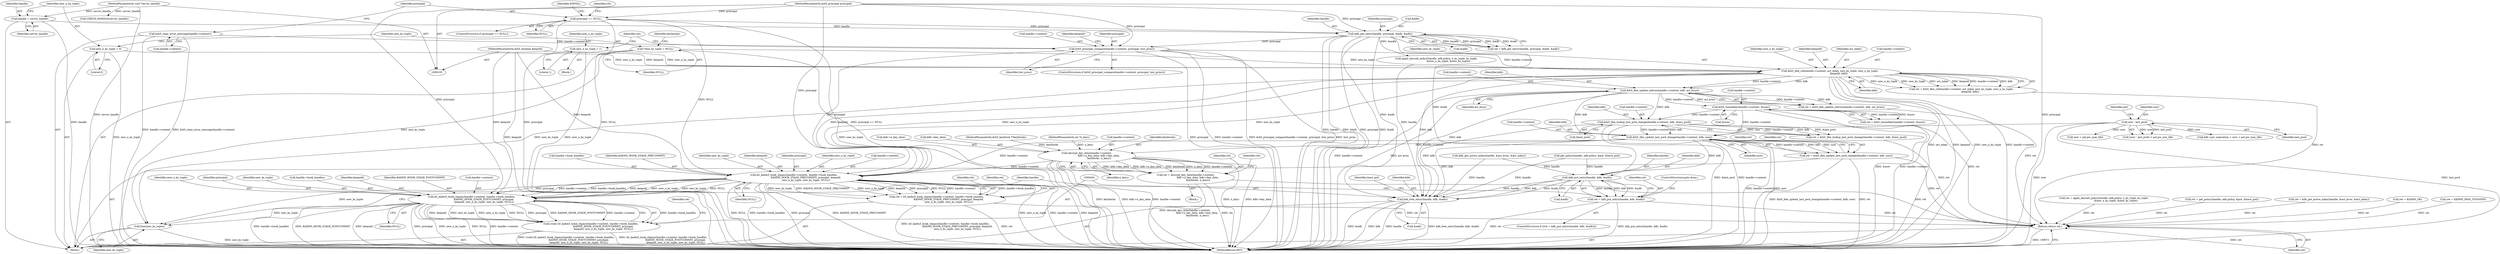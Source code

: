 digraph "0_krb5_af0ed4df4dfae762ab5fb605f5a0c8f59cb4f6ca@API" {
"1000335" [label="(Call,krb5_dbe_update_last_pwd_change(handle->context, kdb, now))"];
"1000277" [label="(Call,krb5_dbe_lookup_last_pwd_change(handle->context, kdb, &last_pwd))"];
"1000242" [label="(Call,krb5_timeofday(handle->context, &now))"];
"1000226" [label="(Call,krb5_dbe_update_mkvno(handle->context, kdb, act_kvno))"];
"1000212" [label="(Call,krb5_dbe_crk(handle->context, act_mkey, new_ks_tuple, new_n_ks_tuple,\n                       keepold, kdb))"];
"1000185" [label="(Call,krb5_principal_compare(handle->context, principal, hist_princ))"];
"1000146" [label="(Call,krb5_clear_error_message(handle->context))"];
"1000159" [label="(Call,kdb_get_entry(handle, principal, &kdb, &adb))"];
"1000125" [label="(Call,handle = server_handle)"];
"1000106" [label="(MethodParameterIn,void *server_handle)"];
"1000151" [label="(Call,principal == NULL)"];
"1000107" [label="(MethodParameterIn,krb5_principal principal)"];
"1000135" [label="(Call,*new_ks_tuple = NULL)"];
"1000131" [label="(Call,new_n_ks_tuple = 0)"];
"1000196" [label="(Call,new_n_ks_tuple = 1)"];
"1000108" [label="(MethodParameterIn,krb5_boolean keepold)"];
"1000290" [label="(Call,now - last_pwd)"];
"1000333" [label="(Call,ret = krb5_dbe_update_last_pwd_change(handle->context, kdb, now))"];
"1000437" [label="(Return,return ret;)"];
"1000354" [label="(Call,decrypt_key_data(handle->context,\n                               kdb->n_key_data, kdb->key_data,\n                                keyblocks, n_keys))"];
"1000352" [label="(Call,ret = decrypt_key_data(handle->context,\n                               kdb->n_key_data, kdb->key_data,\n                                keyblocks, n_keys))"];
"1000378" [label="(Call,k5_kadm5_hook_chpass(handle->context, handle->hook_handles,\n                               KADM5_HOOK_STAGE_PRECOMMIT, principal, keepold,\n                               new_n_ks_tuple, new_ks_tuple, NULL))"];
"1000376" [label="(Call,ret = k5_kadm5_hook_chpass(handle->context, handle->hook_handles,\n                               KADM5_HOOK_STAGE_PRECOMMIT, principal, keepold,\n                               new_n_ks_tuple, new_ks_tuple, NULL))"];
"1000405" [label="(Call,k5_kadm5_hook_chpass(handle->context, handle->hook_handles,\n                                KADM5_HOOK_STAGE_POSTCOMMIT, principal,\n                                keepold, new_n_ks_tuple, new_ks_tuple, NULL))"];
"1000403" [label="(Call,(void) k5_kadm5_hook_chpass(handle->context, handle->hook_handles,\n                                KADM5_HOOK_STAGE_POSTCOMMIT, principal,\n                                keepold, new_n_ks_tuple, new_ks_tuple, NULL))"];
"1000422" [label="(Call,free(new_ks_tuple))"];
"1000397" [label="(Call,kdb_put_entry(handle, kdb, &adb))"];
"1000395" [label="(Call,ret = kdb_put_entry(handle, kdb, &adb))"];
"1000424" [label="(Call,kdb_free_entry(handle, kdb, &adb))"];
"1000414" [label="(Identifier,keepold)"];
"1000339" [label="(Identifier,kdb)"];
"1000106" [label="(MethodParameterIn,void *server_handle)"];
"1000412" [label="(Identifier,KADM5_HOOK_STAGE_POSTCOMMIT)"];
"1000126" [label="(Identifier,handle)"];
"1000387" [label="(Identifier,keepold)"];
"1000246" [label="(Call,&now)"];
"1000277" [label="(Call,krb5_dbe_lookup_last_pwd_change(handle->context, kdb, &last_pwd))"];
"1000146" [label="(Call,krb5_clear_error_message(handle->context))"];
"1000290" [label="(Call,now - last_pwd)"];
"1000108" [label="(MethodParameterIn,krb5_boolean keepold)"];
"1000361" [label="(Call,kdb->key_data)"];
"1000144" [label="(Call,CHECK_HANDLE(server_handle))"];
"1000406" [label="(Call,handle->context)"];
"1000386" [label="(Identifier,principal)"];
"1000216" [label="(Identifier,act_mkey)"];
"1000353" [label="(Identifier,ret)"];
"1000415" [label="(Identifier,new_n_ks_tuple)"];
"1000151" [label="(Call,principal == NULL)"];
"1000111" [label="(MethodParameterIn,krb5_keyblock **keyblocks)"];
"1000213" [label="(Call,handle->context)"];
"1000413" [label="(Identifier,principal)"];
"1000282" [label="(Call,&last_pwd)"];
"1000168" [label="(Call,ret = apply_keysalt_policy(handle, adb.policy, n_ks_tuple, ks_tuple,\n                               &new_n_ks_tuple, &new_ks_tuple))"];
"1000107" [label="(MethodParameterIn,krb5_principal principal)"];
"1000224" [label="(Call,ret = krb5_dbe_update_mkvno(handle->context, kdb, act_kvno))"];
"1000161" [label="(Identifier,principal)"];
"1000186" [label="(Call,handle->context)"];
"1000217" [label="(Identifier,new_ks_tuple)"];
"1000352" [label="(Call,ret = decrypt_key_data(handle->context,\n                               kdb->n_key_data, kdb->key_data,\n                                keyblocks, n_keys))"];
"1000139" [label="(Identifier,keyblocks)"];
"1000258" [label="(Call,ret = get_policy(handle, adb.policy, &pol, &have_pol))"];
"1000367" [label="(Identifier,ret)"];
"1000220" [label="(Identifier,kdb)"];
"1000127" [label="(Identifier,server_handle)"];
"1000196" [label="(Call,new_n_ks_tuple = 1)"];
"1000336" [label="(Call,handle->context)"];
"1000243" [label="(Call,handle->context)"];
"1000430" [label="(Identifier,have_pol)"];
"1000158" [label="(Identifier,ret)"];
"1000392" [label="(Identifier,ret)"];
"1000424" [label="(Call,kdb_free_entry(handle, kdb, &adb))"];
"1000397" [label="(Call,kdb_put_entry(handle, kdb, &adb))"];
"1000199" [label="(Call,ret = kdb_get_active_mkey(handle, &act_kvno, &act_mkey))"];
"1000418" [label="(Call,ret = KADM5_OK)"];
"1000212" [label="(Call,krb5_dbe_crk(handle->context, act_mkey, new_ks_tuple, new_n_ks_tuple,\n                       keepold, kdb))"];
"1000416" [label="(Identifier,new_ks_tuple)"];
"1000400" [label="(Call,&adb)"];
"1000190" [label="(Identifier,hist_princ)"];
"1000200" [label="(Identifier,ret)"];
"1000388" [label="(Identifier,new_n_ks_tuple)"];
"1000281" [label="(Identifier,kdb)"];
"1000427" [label="(Call,&adb)"];
"1000197" [label="(Identifier,new_n_ks_tuple)"];
"1000379" [label="(Call,handle->context)"];
"1000240" [label="(Call,ret = krb5_timeofday(handle->context, &now))"];
"1000278" [label="(Call,handle->context)"];
"1000162" [label="(Call,&kdb)"];
"1000231" [label="(Identifier,act_kvno)"];
"1000137" [label="(Identifier,NULL)"];
"1000125" [label="(Call,handle = server_handle)"];
"1000230" [label="(Identifier,kdb)"];
"1000390" [label="(Identifier,NULL)"];
"1000396" [label="(Identifier,ret)"];
"1000351" [label="(Block,)"];
"1000303" [label="(Call,ret = KADM5_PASS_TOOSOON)"];
"1000402" [label="(ControlStructure,goto done;)"];
"1000275" [label="(Call,ret = krb5_dbe_lookup_last_pwd_change(handle->context, kdb, &last_pwd))"];
"1000292" [label="(Identifier,last_pwd)"];
"1000315" [label="(Call,now + pol.pw_max_life)"];
"1000218" [label="(Identifier,new_n_ks_tuple)"];
"1000210" [label="(Call,ret = krb5_dbe_crk(handle->context, act_mkey, new_ks_tuple, new_n_ks_tuple,\n                       keepold, kdb))"];
"1000394" [label="(ControlStructure,if ((ret = kdb_put_entry(handle, kdb, &adb))))"];
"1000185" [label="(Call,krb5_principal_compare(handle->context, principal, hist_princ))"];
"1000377" [label="(Identifier,ret)"];
"1000419" [label="(Identifier,ret)"];
"1000289" [label="(Call,(now - last_pwd) < pol.pw_min_life)"];
"1000425" [label="(Identifier,handle)"];
"1000426" [label="(Identifier,kdb)"];
"1000193" [label="(Identifier,keepold)"];
"1000147" [label="(Call,handle->context)"];
"1000219" [label="(Identifier,keepold)"];
"1000155" [label="(Identifier,EINVAL)"];
"1000191" [label="(Block,)"];
"1000378" [label="(Call,k5_kadm5_hook_chpass(handle->context, handle->hook_handles,\n                               KADM5_HOOK_STAGE_PRECOMMIT, principal, keepold,\n                               new_n_ks_tuple, new_ks_tuple, NULL))"];
"1000135" [label="(Call,*new_ks_tuple = NULL)"];
"1000405" [label="(Call,k5_kadm5_hook_chpass(handle->context, handle->hook_handles,\n                                KADM5_HOOK_STAGE_POSTCOMMIT, principal,\n                                keepold, new_n_ks_tuple, new_ks_tuple, NULL))"];
"1000201" [label="(Call,kdb_get_active_mkey(handle, &act_kvno, &act_mkey))"];
"1000133" [label="(Literal,0)"];
"1000403" [label="(Call,(void) k5_kadm5_hook_chpass(handle->context, handle->hook_handles,\n                                KADM5_HOOK_STAGE_POSTCOMMIT, principal,\n                                keepold, new_n_ks_tuple, new_ks_tuple, NULL))"];
"1000159" [label="(Call,kdb_get_entry(handle, principal, &kdb, &adb))"];
"1000170" [label="(Call,apply_keysalt_policy(handle, adb.policy, n_ks_tuple, ks_tuple,\n                               &new_n_ks_tuple, &new_ks_tuple))"];
"1000157" [label="(Call,ret = kdb_get_entry(handle, principal, &kdb, &adb))"];
"1000376" [label="(Call,ret = k5_kadm5_hook_chpass(handle->context, handle->hook_handles,\n                               KADM5_HOOK_STAGE_PRECOMMIT, principal, keepold,\n                               new_n_ks_tuple, new_ks_tuple, NULL))"];
"1000294" [label="(Identifier,pol)"];
"1000439" [label="(MethodReturn,RET)"];
"1000132" [label="(Identifier,new_n_ks_tuple)"];
"1000131" [label="(Call,new_n_ks_tuple = 0)"];
"1000112" [label="(MethodParameterIn,int *n_keys)"];
"1000198" [label="(Literal,1)"];
"1000113" [label="(Block,)"];
"1000311" [label="(Call,kdb->pw_expiration = now + pol.pw_max_life)"];
"1000334" [label="(Identifier,ret)"];
"1000382" [label="(Call,handle->hook_handles)"];
"1000227" [label="(Call,handle->context)"];
"1000291" [label="(Identifier,now)"];
"1000355" [label="(Call,handle->context)"];
"1000333" [label="(Call,ret = krb5_dbe_update_last_pwd_change(handle->context, kdb, now))"];
"1000422" [label="(Call,free(new_ks_tuple))"];
"1000398" [label="(Identifier,handle)"];
"1000364" [label="(Identifier,keyblocks)"];
"1000354" [label="(Call,decrypt_key_data(handle->context,\n                               kdb->n_key_data, kdb->key_data,\n                                keyblocks, n_keys))"];
"1000150" [label="(ControlStructure,if (principal == NULL))"];
"1000417" [label="(Identifier,NULL)"];
"1000437" [label="(Return,return ret;)"];
"1000226" [label="(Call,krb5_dbe_update_mkvno(handle->context, kdb, act_kvno))"];
"1000340" [label="(Identifier,now)"];
"1000438" [label="(Identifier,ret)"];
"1000242" [label="(Call,krb5_timeofday(handle->context, &now))"];
"1000399" [label="(Identifier,kdb)"];
"1000189" [label="(Identifier,principal)"];
"1000152" [label="(Identifier,principal)"];
"1000153" [label="(Identifier,NULL)"];
"1000385" [label="(Identifier,KADM5_HOOK_STAGE_PRECOMMIT)"];
"1000335" [label="(Call,krb5_dbe_update_last_pwd_change(handle->context, kdb, now))"];
"1000409" [label="(Call,handle->hook_handles)"];
"1000136" [label="(Identifier,new_ks_tuple)"];
"1000358" [label="(Call,kdb->n_key_data)"];
"1000164" [label="(Call,&adb)"];
"1000260" [label="(Call,get_policy(handle, adb.policy, &pol, &have_pol))"];
"1000423" [label="(Identifier,new_ks_tuple)"];
"1000389" [label="(Identifier,new_ks_tuple)"];
"1000365" [label="(Identifier,n_keys)"];
"1000160" [label="(Identifier,handle)"];
"1000342" [label="(Identifier,ret)"];
"1000395" [label="(Call,ret = kdb_put_entry(handle, kdb, &adb))"];
"1000184" [label="(ControlStructure,if (krb5_principal_compare(handle->context, principal, hist_princ)))"];
"1000335" -> "1000333"  [label="AST: "];
"1000335" -> "1000340"  [label="CFG: "];
"1000336" -> "1000335"  [label="AST: "];
"1000339" -> "1000335"  [label="AST: "];
"1000340" -> "1000335"  [label="AST: "];
"1000333" -> "1000335"  [label="CFG: "];
"1000335" -> "1000439"  [label="DDG: handle->context"];
"1000335" -> "1000439"  [label="DDG: now"];
"1000335" -> "1000333"  [label="DDG: handle->context"];
"1000335" -> "1000333"  [label="DDG: kdb"];
"1000335" -> "1000333"  [label="DDG: now"];
"1000277" -> "1000335"  [label="DDG: handle->context"];
"1000277" -> "1000335"  [label="DDG: kdb"];
"1000242" -> "1000335"  [label="DDG: handle->context"];
"1000226" -> "1000335"  [label="DDG: kdb"];
"1000290" -> "1000335"  [label="DDG: now"];
"1000335" -> "1000354"  [label="DDG: handle->context"];
"1000335" -> "1000378"  [label="DDG: handle->context"];
"1000335" -> "1000397"  [label="DDG: kdb"];
"1000335" -> "1000424"  [label="DDG: kdb"];
"1000277" -> "1000275"  [label="AST: "];
"1000277" -> "1000282"  [label="CFG: "];
"1000278" -> "1000277"  [label="AST: "];
"1000281" -> "1000277"  [label="AST: "];
"1000282" -> "1000277"  [label="AST: "];
"1000275" -> "1000277"  [label="CFG: "];
"1000277" -> "1000439"  [label="DDG: &last_pwd"];
"1000277" -> "1000439"  [label="DDG: handle->context"];
"1000277" -> "1000275"  [label="DDG: handle->context"];
"1000277" -> "1000275"  [label="DDG: kdb"];
"1000277" -> "1000275"  [label="DDG: &last_pwd"];
"1000242" -> "1000277"  [label="DDG: handle->context"];
"1000226" -> "1000277"  [label="DDG: kdb"];
"1000277" -> "1000424"  [label="DDG: kdb"];
"1000242" -> "1000240"  [label="AST: "];
"1000242" -> "1000246"  [label="CFG: "];
"1000243" -> "1000242"  [label="AST: "];
"1000246" -> "1000242"  [label="AST: "];
"1000240" -> "1000242"  [label="CFG: "];
"1000242" -> "1000439"  [label="DDG: &now"];
"1000242" -> "1000439"  [label="DDG: handle->context"];
"1000242" -> "1000240"  [label="DDG: handle->context"];
"1000242" -> "1000240"  [label="DDG: &now"];
"1000226" -> "1000242"  [label="DDG: handle->context"];
"1000226" -> "1000224"  [label="AST: "];
"1000226" -> "1000231"  [label="CFG: "];
"1000227" -> "1000226"  [label="AST: "];
"1000230" -> "1000226"  [label="AST: "];
"1000231" -> "1000226"  [label="AST: "];
"1000224" -> "1000226"  [label="CFG: "];
"1000226" -> "1000439"  [label="DDG: handle->context"];
"1000226" -> "1000439"  [label="DDG: act_kvno"];
"1000226" -> "1000224"  [label="DDG: handle->context"];
"1000226" -> "1000224"  [label="DDG: kdb"];
"1000226" -> "1000224"  [label="DDG: act_kvno"];
"1000212" -> "1000226"  [label="DDG: handle->context"];
"1000212" -> "1000226"  [label="DDG: kdb"];
"1000226" -> "1000424"  [label="DDG: kdb"];
"1000212" -> "1000210"  [label="AST: "];
"1000212" -> "1000220"  [label="CFG: "];
"1000213" -> "1000212"  [label="AST: "];
"1000216" -> "1000212"  [label="AST: "];
"1000217" -> "1000212"  [label="AST: "];
"1000218" -> "1000212"  [label="AST: "];
"1000219" -> "1000212"  [label="AST: "];
"1000220" -> "1000212"  [label="AST: "];
"1000210" -> "1000212"  [label="CFG: "];
"1000212" -> "1000439"  [label="DDG: act_mkey"];
"1000212" -> "1000439"  [label="DDG: keepold"];
"1000212" -> "1000439"  [label="DDG: new_n_ks_tuple"];
"1000212" -> "1000439"  [label="DDG: handle->context"];
"1000212" -> "1000210"  [label="DDG: new_n_ks_tuple"];
"1000212" -> "1000210"  [label="DDG: new_ks_tuple"];
"1000212" -> "1000210"  [label="DDG: act_mkey"];
"1000212" -> "1000210"  [label="DDG: keepold"];
"1000212" -> "1000210"  [label="DDG: handle->context"];
"1000212" -> "1000210"  [label="DDG: kdb"];
"1000185" -> "1000212"  [label="DDG: handle->context"];
"1000135" -> "1000212"  [label="DDG: new_ks_tuple"];
"1000131" -> "1000212"  [label="DDG: new_n_ks_tuple"];
"1000196" -> "1000212"  [label="DDG: new_n_ks_tuple"];
"1000108" -> "1000212"  [label="DDG: keepold"];
"1000212" -> "1000378"  [label="DDG: keepold"];
"1000212" -> "1000378"  [label="DDG: new_n_ks_tuple"];
"1000212" -> "1000378"  [label="DDG: new_ks_tuple"];
"1000212" -> "1000422"  [label="DDG: new_ks_tuple"];
"1000212" -> "1000424"  [label="DDG: kdb"];
"1000185" -> "1000184"  [label="AST: "];
"1000185" -> "1000190"  [label="CFG: "];
"1000186" -> "1000185"  [label="AST: "];
"1000189" -> "1000185"  [label="AST: "];
"1000190" -> "1000185"  [label="AST: "];
"1000193" -> "1000185"  [label="CFG: "];
"1000200" -> "1000185"  [label="CFG: "];
"1000185" -> "1000439"  [label="DDG: handle->context"];
"1000185" -> "1000439"  [label="DDG: krb5_principal_compare(handle->context, principal, hist_princ)"];
"1000185" -> "1000439"  [label="DDG: hist_princ"];
"1000185" -> "1000439"  [label="DDG: principal"];
"1000146" -> "1000185"  [label="DDG: handle->context"];
"1000159" -> "1000185"  [label="DDG: principal"];
"1000107" -> "1000185"  [label="DDG: principal"];
"1000185" -> "1000378"  [label="DDG: principal"];
"1000146" -> "1000113"  [label="AST: "];
"1000146" -> "1000147"  [label="CFG: "];
"1000147" -> "1000146"  [label="AST: "];
"1000152" -> "1000146"  [label="CFG: "];
"1000146" -> "1000439"  [label="DDG: krb5_clear_error_message(handle->context)"];
"1000146" -> "1000439"  [label="DDG: handle->context"];
"1000159" -> "1000157"  [label="AST: "];
"1000159" -> "1000164"  [label="CFG: "];
"1000160" -> "1000159"  [label="AST: "];
"1000161" -> "1000159"  [label="AST: "];
"1000162" -> "1000159"  [label="AST: "];
"1000164" -> "1000159"  [label="AST: "];
"1000157" -> "1000159"  [label="CFG: "];
"1000159" -> "1000439"  [label="DDG: &adb"];
"1000159" -> "1000439"  [label="DDG: handle"];
"1000159" -> "1000439"  [label="DDG: &kdb"];
"1000159" -> "1000439"  [label="DDG: principal"];
"1000159" -> "1000157"  [label="DDG: handle"];
"1000159" -> "1000157"  [label="DDG: principal"];
"1000159" -> "1000157"  [label="DDG: &kdb"];
"1000159" -> "1000157"  [label="DDG: &adb"];
"1000125" -> "1000159"  [label="DDG: handle"];
"1000151" -> "1000159"  [label="DDG: principal"];
"1000107" -> "1000159"  [label="DDG: principal"];
"1000159" -> "1000170"  [label="DDG: handle"];
"1000159" -> "1000397"  [label="DDG: &adb"];
"1000159" -> "1000424"  [label="DDG: &adb"];
"1000125" -> "1000113"  [label="AST: "];
"1000125" -> "1000127"  [label="CFG: "];
"1000126" -> "1000125"  [label="AST: "];
"1000127" -> "1000125"  [label="AST: "];
"1000132" -> "1000125"  [label="CFG: "];
"1000125" -> "1000439"  [label="DDG: handle"];
"1000106" -> "1000125"  [label="DDG: server_handle"];
"1000106" -> "1000105"  [label="AST: "];
"1000106" -> "1000439"  [label="DDG: server_handle"];
"1000106" -> "1000144"  [label="DDG: server_handle"];
"1000151" -> "1000150"  [label="AST: "];
"1000151" -> "1000153"  [label="CFG: "];
"1000152" -> "1000151"  [label="AST: "];
"1000153" -> "1000151"  [label="AST: "];
"1000155" -> "1000151"  [label="CFG: "];
"1000158" -> "1000151"  [label="CFG: "];
"1000151" -> "1000439"  [label="DDG: principal == NULL"];
"1000151" -> "1000439"  [label="DDG: principal"];
"1000151" -> "1000439"  [label="DDG: NULL"];
"1000107" -> "1000151"  [label="DDG: principal"];
"1000151" -> "1000378"  [label="DDG: NULL"];
"1000107" -> "1000105"  [label="AST: "];
"1000107" -> "1000439"  [label="DDG: principal"];
"1000107" -> "1000378"  [label="DDG: principal"];
"1000107" -> "1000405"  [label="DDG: principal"];
"1000135" -> "1000113"  [label="AST: "];
"1000135" -> "1000137"  [label="CFG: "];
"1000136" -> "1000135"  [label="AST: "];
"1000137" -> "1000135"  [label="AST: "];
"1000139" -> "1000135"  [label="CFG: "];
"1000135" -> "1000439"  [label="DDG: new_ks_tuple"];
"1000135" -> "1000422"  [label="DDG: new_ks_tuple"];
"1000131" -> "1000113"  [label="AST: "];
"1000131" -> "1000133"  [label="CFG: "];
"1000132" -> "1000131"  [label="AST: "];
"1000133" -> "1000131"  [label="AST: "];
"1000136" -> "1000131"  [label="CFG: "];
"1000131" -> "1000439"  [label="DDG: new_n_ks_tuple"];
"1000196" -> "1000191"  [label="AST: "];
"1000196" -> "1000198"  [label="CFG: "];
"1000197" -> "1000196"  [label="AST: "];
"1000198" -> "1000196"  [label="AST: "];
"1000200" -> "1000196"  [label="CFG: "];
"1000196" -> "1000439"  [label="DDG: new_n_ks_tuple"];
"1000108" -> "1000105"  [label="AST: "];
"1000108" -> "1000439"  [label="DDG: keepold"];
"1000108" -> "1000378"  [label="DDG: keepold"];
"1000108" -> "1000405"  [label="DDG: keepold"];
"1000290" -> "1000289"  [label="AST: "];
"1000290" -> "1000292"  [label="CFG: "];
"1000291" -> "1000290"  [label="AST: "];
"1000292" -> "1000290"  [label="AST: "];
"1000294" -> "1000290"  [label="CFG: "];
"1000290" -> "1000439"  [label="DDG: now"];
"1000290" -> "1000439"  [label="DDG: last_pwd"];
"1000290" -> "1000289"  [label="DDG: now"];
"1000290" -> "1000289"  [label="DDG: last_pwd"];
"1000290" -> "1000311"  [label="DDG: now"];
"1000290" -> "1000315"  [label="DDG: now"];
"1000333" -> "1000113"  [label="AST: "];
"1000334" -> "1000333"  [label="AST: "];
"1000342" -> "1000333"  [label="CFG: "];
"1000333" -> "1000439"  [label="DDG: ret"];
"1000333" -> "1000439"  [label="DDG: krb5_dbe_update_last_pwd_change(handle->context, kdb, now)"];
"1000333" -> "1000437"  [label="DDG: ret"];
"1000437" -> "1000113"  [label="AST: "];
"1000437" -> "1000438"  [label="CFG: "];
"1000438" -> "1000437"  [label="AST: "];
"1000439" -> "1000437"  [label="CFG: "];
"1000437" -> "1000439"  [label="DDG: <RET>"];
"1000438" -> "1000437"  [label="DDG: ret"];
"1000224" -> "1000437"  [label="DDG: ret"];
"1000376" -> "1000437"  [label="DDG: ret"];
"1000199" -> "1000437"  [label="DDG: ret"];
"1000352" -> "1000437"  [label="DDG: ret"];
"1000275" -> "1000437"  [label="DDG: ret"];
"1000210" -> "1000437"  [label="DDG: ret"];
"1000418" -> "1000437"  [label="DDG: ret"];
"1000240" -> "1000437"  [label="DDG: ret"];
"1000258" -> "1000437"  [label="DDG: ret"];
"1000395" -> "1000437"  [label="DDG: ret"];
"1000168" -> "1000437"  [label="DDG: ret"];
"1000303" -> "1000437"  [label="DDG: ret"];
"1000354" -> "1000352"  [label="AST: "];
"1000354" -> "1000365"  [label="CFG: "];
"1000355" -> "1000354"  [label="AST: "];
"1000358" -> "1000354"  [label="AST: "];
"1000361" -> "1000354"  [label="AST: "];
"1000364" -> "1000354"  [label="AST: "];
"1000365" -> "1000354"  [label="AST: "];
"1000352" -> "1000354"  [label="CFG: "];
"1000354" -> "1000439"  [label="DDG: n_keys"];
"1000354" -> "1000439"  [label="DDG: kdb->key_data"];
"1000354" -> "1000439"  [label="DDG: keyblocks"];
"1000354" -> "1000439"  [label="DDG: kdb->n_key_data"];
"1000354" -> "1000439"  [label="DDG: handle->context"];
"1000354" -> "1000352"  [label="DDG: kdb->key_data"];
"1000354" -> "1000352"  [label="DDG: kdb->n_key_data"];
"1000354" -> "1000352"  [label="DDG: keyblocks"];
"1000354" -> "1000352"  [label="DDG: n_keys"];
"1000354" -> "1000352"  [label="DDG: handle->context"];
"1000111" -> "1000354"  [label="DDG: keyblocks"];
"1000112" -> "1000354"  [label="DDG: n_keys"];
"1000354" -> "1000378"  [label="DDG: handle->context"];
"1000352" -> "1000351"  [label="AST: "];
"1000353" -> "1000352"  [label="AST: "];
"1000367" -> "1000352"  [label="CFG: "];
"1000352" -> "1000439"  [label="DDG: ret"];
"1000352" -> "1000439"  [label="DDG: decrypt_key_data(handle->context,\n                               kdb->n_key_data, kdb->key_data,\n                                keyblocks, n_keys)"];
"1000378" -> "1000376"  [label="AST: "];
"1000378" -> "1000390"  [label="CFG: "];
"1000379" -> "1000378"  [label="AST: "];
"1000382" -> "1000378"  [label="AST: "];
"1000385" -> "1000378"  [label="AST: "];
"1000386" -> "1000378"  [label="AST: "];
"1000387" -> "1000378"  [label="AST: "];
"1000388" -> "1000378"  [label="AST: "];
"1000389" -> "1000378"  [label="AST: "];
"1000390" -> "1000378"  [label="AST: "];
"1000376" -> "1000378"  [label="CFG: "];
"1000378" -> "1000439"  [label="DDG: new_n_ks_tuple"];
"1000378" -> "1000439"  [label="DDG: handle->context"];
"1000378" -> "1000439"  [label="DDG: keepold"];
"1000378" -> "1000439"  [label="DDG: NULL"];
"1000378" -> "1000439"  [label="DDG: handle->hook_handles"];
"1000378" -> "1000439"  [label="DDG: principal"];
"1000378" -> "1000439"  [label="DDG: KADM5_HOOK_STAGE_PRECOMMIT"];
"1000378" -> "1000376"  [label="DDG: handle->hook_handles"];
"1000378" -> "1000376"  [label="DDG: new_ks_tuple"];
"1000378" -> "1000376"  [label="DDG: KADM5_HOOK_STAGE_PRECOMMIT"];
"1000378" -> "1000376"  [label="DDG: new_n_ks_tuple"];
"1000378" -> "1000376"  [label="DDG: keepold"];
"1000378" -> "1000376"  [label="DDG: principal"];
"1000378" -> "1000376"  [label="DDG: NULL"];
"1000378" -> "1000376"  [label="DDG: handle->context"];
"1000378" -> "1000405"  [label="DDG: handle->context"];
"1000378" -> "1000405"  [label="DDG: handle->hook_handles"];
"1000378" -> "1000405"  [label="DDG: principal"];
"1000378" -> "1000405"  [label="DDG: keepold"];
"1000378" -> "1000405"  [label="DDG: new_n_ks_tuple"];
"1000378" -> "1000405"  [label="DDG: new_ks_tuple"];
"1000378" -> "1000405"  [label="DDG: NULL"];
"1000378" -> "1000422"  [label="DDG: new_ks_tuple"];
"1000376" -> "1000113"  [label="AST: "];
"1000377" -> "1000376"  [label="AST: "];
"1000392" -> "1000376"  [label="CFG: "];
"1000376" -> "1000439"  [label="DDG: ret"];
"1000376" -> "1000439"  [label="DDG: k5_kadm5_hook_chpass(handle->context, handle->hook_handles,\n                               KADM5_HOOK_STAGE_PRECOMMIT, principal, keepold,\n                               new_n_ks_tuple, new_ks_tuple, NULL)"];
"1000405" -> "1000403"  [label="AST: "];
"1000405" -> "1000417"  [label="CFG: "];
"1000406" -> "1000405"  [label="AST: "];
"1000409" -> "1000405"  [label="AST: "];
"1000412" -> "1000405"  [label="AST: "];
"1000413" -> "1000405"  [label="AST: "];
"1000414" -> "1000405"  [label="AST: "];
"1000415" -> "1000405"  [label="AST: "];
"1000416" -> "1000405"  [label="AST: "];
"1000417" -> "1000405"  [label="AST: "];
"1000403" -> "1000405"  [label="CFG: "];
"1000405" -> "1000439"  [label="DDG: handle->hook_handles"];
"1000405" -> "1000439"  [label="DDG: KADM5_HOOK_STAGE_POSTCOMMIT"];
"1000405" -> "1000439"  [label="DDG: keepold"];
"1000405" -> "1000439"  [label="DDG: principal"];
"1000405" -> "1000439"  [label="DDG: new_n_ks_tuple"];
"1000405" -> "1000439"  [label="DDG: NULL"];
"1000405" -> "1000439"  [label="DDG: handle->context"];
"1000405" -> "1000403"  [label="DDG: handle->hook_handles"];
"1000405" -> "1000403"  [label="DDG: keepold"];
"1000405" -> "1000403"  [label="DDG: new_ks_tuple"];
"1000405" -> "1000403"  [label="DDG: new_n_ks_tuple"];
"1000405" -> "1000403"  [label="DDG: NULL"];
"1000405" -> "1000403"  [label="DDG: principal"];
"1000405" -> "1000403"  [label="DDG: KADM5_HOOK_STAGE_POSTCOMMIT"];
"1000405" -> "1000403"  [label="DDG: handle->context"];
"1000405" -> "1000422"  [label="DDG: new_ks_tuple"];
"1000403" -> "1000113"  [label="AST: "];
"1000404" -> "1000403"  [label="AST: "];
"1000419" -> "1000403"  [label="CFG: "];
"1000403" -> "1000439"  [label="DDG: k5_kadm5_hook_chpass(handle->context, handle->hook_handles,\n                                KADM5_HOOK_STAGE_POSTCOMMIT, principal,\n                                keepold, new_n_ks_tuple, new_ks_tuple, NULL)"];
"1000403" -> "1000439"  [label="DDG: (void) k5_kadm5_hook_chpass(handle->context, handle->hook_handles,\n                                KADM5_HOOK_STAGE_POSTCOMMIT, principal,\n                                keepold, new_n_ks_tuple, new_ks_tuple, NULL)"];
"1000422" -> "1000113"  [label="AST: "];
"1000422" -> "1000423"  [label="CFG: "];
"1000423" -> "1000422"  [label="AST: "];
"1000425" -> "1000422"  [label="CFG: "];
"1000422" -> "1000439"  [label="DDG: new_ks_tuple"];
"1000397" -> "1000395"  [label="AST: "];
"1000397" -> "1000400"  [label="CFG: "];
"1000398" -> "1000397"  [label="AST: "];
"1000399" -> "1000397"  [label="AST: "];
"1000400" -> "1000397"  [label="AST: "];
"1000395" -> "1000397"  [label="CFG: "];
"1000397" -> "1000395"  [label="DDG: handle"];
"1000397" -> "1000395"  [label="DDG: kdb"];
"1000397" -> "1000395"  [label="DDG: &adb"];
"1000260" -> "1000397"  [label="DDG: handle"];
"1000201" -> "1000397"  [label="DDG: handle"];
"1000397" -> "1000424"  [label="DDG: handle"];
"1000397" -> "1000424"  [label="DDG: kdb"];
"1000397" -> "1000424"  [label="DDG: &adb"];
"1000395" -> "1000394"  [label="AST: "];
"1000396" -> "1000395"  [label="AST: "];
"1000402" -> "1000395"  [label="CFG: "];
"1000404" -> "1000395"  [label="CFG: "];
"1000395" -> "1000439"  [label="DDG: ret"];
"1000395" -> "1000439"  [label="DDG: kdb_put_entry(handle, kdb, &adb)"];
"1000424" -> "1000113"  [label="AST: "];
"1000424" -> "1000427"  [label="CFG: "];
"1000425" -> "1000424"  [label="AST: "];
"1000426" -> "1000424"  [label="AST: "];
"1000427" -> "1000424"  [label="AST: "];
"1000430" -> "1000424"  [label="CFG: "];
"1000424" -> "1000439"  [label="DDG: &adb"];
"1000424" -> "1000439"  [label="DDG: kdb"];
"1000424" -> "1000439"  [label="DDG: handle"];
"1000424" -> "1000439"  [label="DDG: kdb_free_entry(handle, kdb, &adb)"];
"1000170" -> "1000424"  [label="DDG: handle"];
"1000260" -> "1000424"  [label="DDG: handle"];
"1000201" -> "1000424"  [label="DDG: handle"];
}
